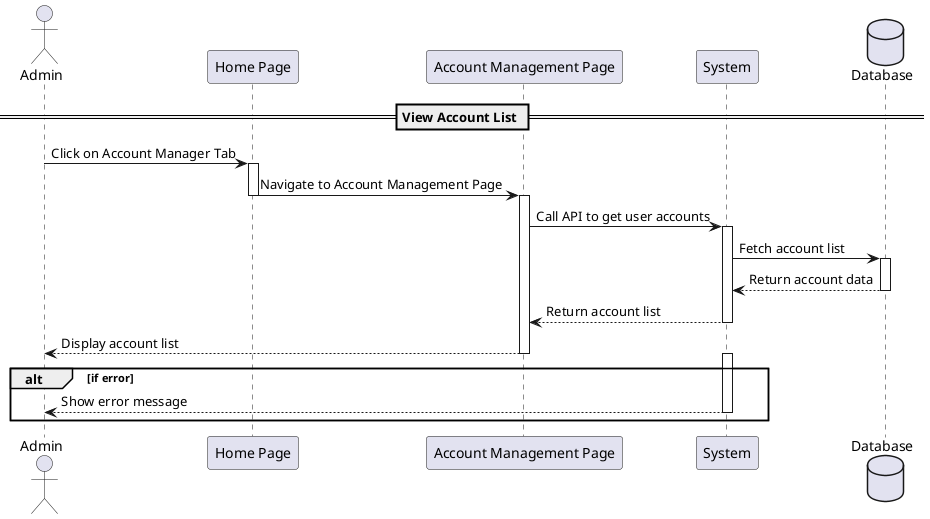 @startuml
actor Admin
participant "Home Page" as HomePage
participant "Account Management Page" as AccountPage
participant System
database Database

== View Account List ==
Admin -> HomePage : Click on Account Manager Tab
activate HomePage
HomePage -> AccountPage : Navigate to Account Management Page
deactivate HomePage

activate AccountPage
AccountPage -> System : Call API to get user accounts
activate System
System -> Database : Fetch account list
activate Database
Database --> System : Return account data
deactivate Database
System --> AccountPage : Return account list
deactivate System
AccountPage --> Admin : Display account list
deactivate AccountPage

alt if error
    activate System
    System --> Admin : Show error message
    deactivate System
end
@enduml
